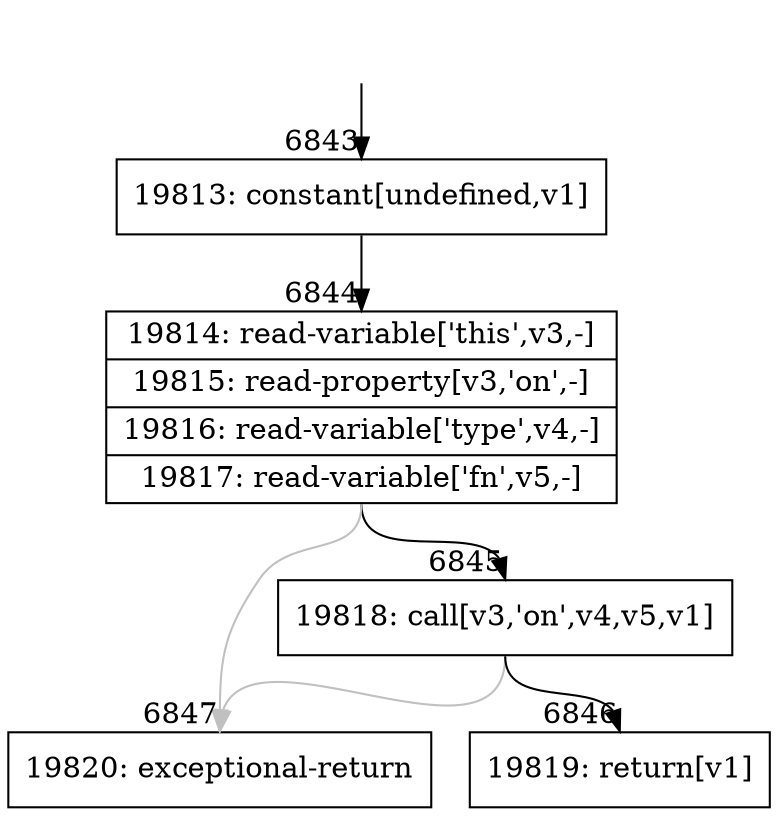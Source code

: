 digraph {
rankdir="TD"
BB_entry451[shape=none,label=""];
BB_entry451 -> BB6843 [tailport=s, headport=n, headlabel="    6843"]
BB6843 [shape=record label="{19813: constant[undefined,v1]}" ] 
BB6843 -> BB6844 [tailport=s, headport=n, headlabel="      6844"]
BB6844 [shape=record label="{19814: read-variable['this',v3,-]|19815: read-property[v3,'on',-]|19816: read-variable['type',v4,-]|19817: read-variable['fn',v5,-]}" ] 
BB6844 -> BB6845 [tailport=s, headport=n, headlabel="      6845"]
BB6844 -> BB6847 [tailport=s, headport=n, color=gray, headlabel="      6847"]
BB6845 [shape=record label="{19818: call[v3,'on',v4,v5,v1]}" ] 
BB6845 -> BB6846 [tailport=s, headport=n, headlabel="      6846"]
BB6845 -> BB6847 [tailport=s, headport=n, color=gray]
BB6846 [shape=record label="{19819: return[v1]}" ] 
BB6847 [shape=record label="{19820: exceptional-return}" ] 
}
